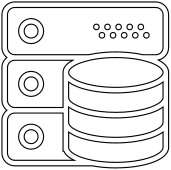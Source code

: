 <?xml version="1.0"?>
<!DOCTYPE ipe SYSTEM "ipe.dtd">
<ipe version="70005" creator="svgtoipe 20091018">
<ipestyle>
<layout paper="60 60" frame="60 60" origin="0 0" crop="no"/>
<opacity name="10%" value="0.10"/>
<opacity name="20%" value="0.20"/>
<opacity name="30%" value="0.30"/>
<opacity name="40%" value="0.40"/>
<opacity name="50%" value="0.50"/>
<opacity name="60%" value="0.60"/>
<opacity name="70%" value="0.70"/>
<opacity name="80%" value="0.80"/>
<opacity name="90%" value="0.90"/>
<pathstyle cap="0" join="0" fillrule="wind"/>
</ipestyle>
<page>
<group matrix="1 0 0 -1 0 60">
<group>
<path>
10.5 6.125 m
8.019 6.125 6 8.144 6 10.625 c
6 13.106 8.019 15.125 10.5 15.125 c
12.981 15.125 15 13.106 15 10.625 c
15 8.144 12.981 6.125 10.5 6.125 c
h
10.5 13.125 m
9.122 13.125 8 12.004 8 10.625 c
8 9.246 9.122 8.125 10.5 8.125 c
11.878 8.125 13 9.246 13 10.625 c
13 12.004 11.878 13.125 10.5 13.125 c
h
</path>
<path>
1 0 0 1 50 9.125 e
</path>
<path>
1 0 0 1 46 9.125 e
</path>
<path>
1 0 0 1 52 12.125 e
</path>
<path>
1 0 0 1 48 12.125 e
</path>
<path>
1 0 0 1 42 9.125 e
</path>
<path>
1 0 0 1 44 12.125 e
</path>
<path>
1 0 0 1 38 9.125 e
</path>
<path>
1 0 0 1 40 12.125 e
</path>
<path>
1 0 0 1 34 9.125 e
</path>
<path>
1 0 0 1 36 12.125 e
</path>
<path>
10.5 25.125 m
8.019 25.125 6 27.144 6 29.625 c
6 32.106 8.019 34.125 10.5 34.125 c
12.981 34.125 15 32.106 15 29.625 c
15 27.144 12.981 25.125 10.5 25.125 c
h
10.5 32.125 m
9.122 32.125 8 31.004 8 29.625 c
8 28.246 9.122 27.125 10.5 27.125 c
11.878 27.125 13 28.246 13 29.625 c
13 31.004 11.878 32.125 10.5 32.125 c
h
</path>
<path>
10.5 44.125 m
8.019 44.125 6 46.144 6 48.625 c
6 51.106 8.019 53.125 10.5 53.125 c
12.981 53.125 15 51.106 15 48.625 c
15 46.144 12.981 44.125 10.5 44.125 c
h
10.5 51.125 m
9.122 51.125 8 50.004 8 48.625 c
8 47.246 9.122 46.125 10.5 46.125 c
11.878 46.125 13 47.246 13 48.625 c
13 50.004 11.878 51.125 10.5 51.125 c
h
</path>
<path>
60 16.517 m
60 4.733 l
60 2.192 57.933 0.125 55.392 0.125 c
4.608 0.125 l
2.067 0.125 0 2.192 0 4.733 c
0 16.516 l
0 17.985 0.703 19.28 1.777 20.124 c
0.703 20.969 0 22.265 0 23.733 c
0 35.516 l
0 36.985 0.703 38.28 1.777 39.124 c
0.703 39.969 0 41.265 0 42.733 c
0 54.516 l
0 57.057 2.067 59.124 4.608 59.124 c
32.483 59.124 l
35.165 59.618 38.105 59.874 41 59.874 c
49.672 59.874 58.816 57.625 59.895 53.321 c
59.962 53.188 60 53.036 60 52.875 c
60 43.875 l
60 43.5 l
60 43.125 l
60 34.875 l
60 34.5 l
60 34.125 l
60 25.5 l
60 25.125 l
60 24.975 59.963 24.836 59.904 24.709 c
59.557 23.245 58.256 22.012 56.342 21.024 c
58.428 20.585 60 18.732 60 16.517 c
h
2 35.517 m
2 23.733 l
2 22.295 3.17 21.125 4.608 21.125 c
25.468 21.125 l
23.659 22.096 22.431 23.294 22.096 24.709 c
22.037 24.837 22 24.975 22 25.125 c
22 25.5 l
22 34.125 l
22 34.5 l
22 34.875 l
22 38.125 l
4.608 38.125 l
3.17 38.125 2 36.955 2 35.517 c
h
24.626 29.38 m
24.671 29.409 24.719 29.438 24.765 29.467 c
24.941 29.577 25.124 29.685 25.315 29.791 c
25.37 29.821 25.423 29.852 25.478 29.881 c
25.711 30.006 25.953 30.128 26.205 30.245 c
26.245 30.264 26.288 30.282 26.328 30.3 c
26.549 30.401 26.776 30.498 27.01 30.593 c
27.079 30.621 27.147 30.649 27.216 30.676 c
27.492 30.784 27.773 30.89 28.064 30.99 c
28.08 30.995 28.096 31 28.112 31.006 c
28.39 31.101 28.676 31.192 28.967 31.28 c
29.045 31.304 29.124 31.327 29.203 31.35 c
29.491 31.434 29.783 31.516 30.082 31.594 c
30.106 31.6 30.129 31.607 30.153 31.613 c
30.475 31.696 30.804 31.773 31.138 31.848 c
31.222 31.867 31.307 31.885 31.391 31.903 c
31.677 31.965 31.966 32.024 32.258 32.08 c
32.316 32.091 32.374 32.103 32.432 32.114 c
32.775 32.178 33.122 32.237 33.473 32.293 c
33.556 32.306 33.641 32.319 33.724 32.332 c
34.015 32.377 34.308 32.419 34.604 32.458 c
34.685 32.469 34.765 32.48 34.847 32.49 c
35.205 32.535 35.565 32.577 35.928 32.615 c
36.001 32.623 36.075 32.629 36.148 32.636 c
36.453 32.666 36.76 32.693 37.067 32.718 c
37.16 32.725 37.252 32.733 37.345 32.74 c
37.712 32.767 38.081 32.791 38.45 32.81 c
38.502 32.813 38.555 32.814 38.608 32.817 c
38.933 32.833 39.259 32.845 39.585 32.854 c
39.683 32.857 39.781 32.86 39.88 32.862 c
40.253 32.87 40.626 32.876 40.998 32.876 c
41.37 32.876 41.743 32.87 42.116 32.862 c
42.214 32.86 42.312 32.857 42.411 32.854 c
42.737 32.845 43.062 32.833 43.388 32.817 c
43.441 32.814 43.493 32.813 43.546 32.81 c
43.915 32.791 44.284 32.767 44.651 32.74 c
44.744 32.733 44.836 32.726 44.929 32.718 c
45.237 32.694 45.543 32.666 45.848 32.636 c
45.921 32.629 45.995 32.622 46.068 32.615 c
46.431 32.577 46.791 32.536 47.149 32.49 c
47.23 32.48 47.311 32.469 47.392 32.458 c
47.687 32.419 47.981 32.377 48.272 32.332 c
48.356 32.319 48.44 32.307 48.523 32.293 c
48.874 32.237 49.221 32.178 49.564 32.114 c
49.623 32.103 49.68 32.091 49.738 32.08 c
50.031 32.024 50.32 31.965 50.605 31.903 c
50.69 31.884 50.774 31.866 50.858 31.848 c
51.191 31.773 51.521 31.696 51.843 31.613 c
51.867 31.607 51.89 31.6 51.914 31.594 c
52.213 31.517 52.505 31.435 52.793 31.35 c
52.872 31.327 52.951 31.304 53.029 31.28 c
53.32 31.192 53.606 31.101 53.884 31.006 c
53.9 31.001 53.916 30.996 53.932 30.99 c
54.223 30.889 54.505 30.784 54.78 30.676 c
54.85 30.649 54.918 30.621 54.986 30.593 c
55.22 30.498 55.447 30.401 55.668 30.3 c
55.709 30.281 55.751 30.264 55.791 30.245 c
56.043 30.128 56.284 30.006 56.518 29.881 c
56.574 29.851 56.627 29.821 56.681 29.791 c
56.871 29.686 57.054 29.578 57.231 29.467 c
57.277 29.438 57.325 29.41 57.37 29.38 c
57.577 29.246 57.773 29.108 57.959 28.966 c
57.971 28.957 57.985 28.949 57.997 28.94 c
57.997 33.928 l
57.973 34.044 57.957 34.162 57.976 34.281 c
57.99 34.354 58 34.426 58 34.5 c
58 34.61 57.969 34.722 57.942 34.833 c
57.921 34.919 57.894 35.006 57.858 35.092 c
57.826 35.167 57.786 35.243 57.742 35.318 c
57.699 35.393 57.652 35.469 57.598 35.544 c
57.521 35.648 57.434 35.752 57.335 35.856 c
57.298 35.896 57.261 35.936 57.221 35.976 c
55.104 38.024 48.857 39.874 41.001 39.874 c
33.15 39.874 26.906 38.026 24.785 35.979 c
24.741 35.935 24.701 35.892 24.661 35.848 c
24.567 35.748 24.482 35.648 24.408 35.548 c
24.351 35.469 24.301 35.39 24.256 35.31 c
24.215 35.239 24.177 35.168 24.146 35.096 c
24.107 35.005 24.08 34.915 24.058 34.825 c
24.031 34.717 24 34.608 24 34.5 c
24 34.429 24.009 34.358 24.021 34.288 c
24.042 34.158 24.029 34.028 24 33.903 c
24 28.939 l
24.012 28.948 24.026 28.956 24.038 28.965 c
24.223 29.107 24.419 29.245 24.626 29.38 c
h
57.857 44.092 m
57.825 44.167 57.785 44.243 57.741 44.318 c
57.698 44.393 57.651 44.469 57.597 44.544 c
57.52 44.648 57.433 44.752 57.334 44.856 c
57.297 44.896 57.26 44.936 57.22 44.976 c
55.103 47.024 48.856 48.874 41 48.874 c
33.149 48.874 26.905 47.026 24.784 44.979 c
24.74 44.935 24.7 44.892 24.66 44.848 c
24.566 44.748 24.481 44.648 24.407 44.548 c
24.35 44.469 24.3 44.39 24.255 44.31 c
24.214 44.239 24.176 44.168 24.145 44.096 c
24.106 44.005 24.079 43.915 24.057 43.825 c
24.034 43.731 24.01 43.636 24.007 43.542 c
24.007 43.422 l
24.011 43.377 24.013 43.332 24.02 43.287 c
24.034 43.201 24.015 43.117 24.006 43.032 c
24 38.125 l
24 37.939 l
24.04 37.97 24.087 37.999 24.129 38.029 c
24.255 38.123 24.387 38.215 24.522 38.306 c
24.632 38.379 24.746 38.451 24.862 38.523 c
25.041 38.633 25.221 38.742 25.413 38.847 c
25.415 38.848 25.417 38.849 25.418 38.85 c
27.504 39.987 30.372 40.808 33.543 41.305 c
33.567 41.309 33.591 41.312 33.615 41.316 c
34.638 41.475 35.688 41.599 36.756 41.69 c
36.983 41.709 37.209 41.729 37.438 41.745 c
37.661 41.761 37.884 41.775 38.108 41.787 c
38.41 41.804 38.712 41.819 39.014 41.831 c
39.19 41.838 39.366 41.846 39.543 41.851 c
40.03 41.865 40.516 41.875 41.001 41.875 c
41.485 41.875 41.971 41.866 42.456 41.852 c
42.634 41.847 42.811 41.839 42.989 41.832 c
43.289 41.82 43.588 41.806 43.887 41.789 c
44.113 41.776 44.338 41.762 44.563 41.746 c
44.788 41.73 45.01 41.711 45.234 41.692 c
46.312 41.601 47.372 41.475 48.404 41.315 c
48.419 41.313 48.435 41.31 48.45 41.308 c
51.915 40.766 55.014 39.835 57.131 38.529 c
57.246 38.458 57.36 38.387 57.469 38.314 c
57.604 38.224 57.736 38.132 57.861 38.038 c
57.906 38.005 57.957 37.974 58.001 37.94 c
58.001 42.928 l
57.977 43.044 57.961 43.162 57.98 43.281 c
57.99 43.354 58 43.426 58 43.5 c
58 43.61 57.969 43.722 57.942 43.833 c
57.92 43.919 57.894 44.006 57.857 44.092 c
h
4.608 57.125 m
3.17 57.125 2 55.955 2 54.517 c
2 42.733 l
2 41.295 3.17 40.125 4.608 40.125 c
22 40.125 l
22 43.125 l
22 43.5 l
22 43.875 l
22 52.875 l
22 53.875 l
22.296 53.875 l
22.312 53.912 22.335 53.948 22.353 53.985 c
22.388 54.06 22.427 54.133 22.467 54.207 c
22.549 54.355 22.642 54.501 22.745 54.645 c
22.847 54.79 22.962 54.93 23.084 55.069 c
23.146 55.139 23.208 55.208 23.275 55.277 c
23.658 55.672 24.118 56.042 24.649 56.388 c
24.667 56.4 24.686 56.412 24.705 56.424 c
25.089 56.671 25.504 56.905 25.953 57.126 c
4.608 57.126 l
h
58 52.619 m
57.992 52.65 57.985 52.682 57.98 52.713 c
57.571 55.206 50.65 57.875 41 57.875 c
37.921 57.875 35.125 57.602 32.724 57.151 c
32.725 57.143 l
27.752 56.202 25 54.613 24.23 53.273 c
24.229 53.272 24.228 53.271 24.228 53.269 c
24.193 53.207 24.168 53.146 24.141 53.086 c
24.089 52.961 24.04 52.837 24.02 52.713 c
24.012 46.948 l
24.048 46.976 24.091 47.002 24.128 47.03 c
24.254 47.124 24.386 47.216 24.521 47.307 c
24.631 47.38 24.745 47.452 24.861 47.524 c
25.04 47.634 25.22 47.743 25.412 47.848 c
25.414 47.849 25.416 47.85 25.417 47.851 c
27.503 48.988 30.371 49.809 33.542 50.306 c
33.566 50.31 33.59 50.313 33.614 50.317 c
34.637 50.476 35.687 50.6 36.755 50.691 c
36.982 50.71 37.208 50.73 37.437 50.746 c
37.66 50.762 37.883 50.776 38.107 50.788 c
38.409 50.805 38.711 50.82 39.013 50.832 c
39.189 50.839 39.365 50.847 39.542 50.852 c
40.029 50.866 40.515 50.876 41 50.876 c
41.484 50.876 41.97 50.867 42.455 50.853 c
42.633 50.848 42.81 50.84 42.988 50.833 c
43.288 50.821 43.587 50.807 43.886 50.79 c
44.112 50.777 44.337 50.763 44.562 50.747 c
44.787 50.731 45.009 50.712 45.233 50.693 c
46.311 50.602 47.371 50.476 48.403 50.316 c
48.418 50.314 48.434 50.311 48.449 50.309 c
51.914 49.767 55.013 48.836 57.13 47.53 c
57.245 47.459 57.359 47.388 57.468 47.315 c
57.603 47.225 57.735 47.133 57.86 47.039 c
57.905 47.006 57.956 46.975 58 46.941 c
58 52.619 l
h
58 25.5 m
58 28.037 50.729 30.875 41 30.875 c
31.27 30.875 24 28.037 24 25.5 c
24 25.372 24.031 25.242 24.068 25.112 c
24.108 24.983 24.162 24.851 24.242 24.715 c
24.245 24.709 24.248 24.703 24.251 24.697 c
24.584 24.141 25.255 23.543 26.288 22.966 c
26.332 22.942 26.377 22.918 26.422 22.894 c
26.599 22.798 26.786 22.703 26.983 22.609 c
27.212 22.502 27.447 22.395 27.699 22.292 c
27.748 22.271 27.799 22.251 27.85 22.231 c
29.012 21.768 30.412 21.357 31.988 21.021 c
32.481 20.917 32.983 20.819 33.499 20.733 c
33.636 20.71 33.77 20.686 33.909 20.664 c
38.386 19.974 43.609 19.974 48.086 20.664 c
48.227 20.686 48.363 20.711 48.502 20.734 c
49.015 20.819 49.514 20.916 50.003 21.02 c
54.878 22.058 58 23.841 58 25.5 c
h
58 16.517 m
58 17.955 56.83 19.125 55.392 19.125 c
50.762 19.125 l
50.704 19.112 50.64 19.104 50.582 19.091 c
49.926 18.949 49.251 18.822 48.561 18.712 c
48.494 18.702 48.427 18.691 48.36 18.681 c
45.999 18.314 43.479 18.125 41 18.125 c
38.521 18.125 36.003 18.314 33.642 18.681 c
33.573 18.691 33.505 18.702 33.436 18.712 c
32.748 18.822 32.075 18.949 31.421 19.09 c
31.362 19.103 31.296 19.111 31.237 19.124 c
4.608 19.124 l
3.17 19.125 2 17.955 2 16.517 c
2 4.733 l
2 3.295 3.17 2.125 4.608 2.125 c
55.391 2.125 l
56.83 2.125 58 3.295 58 4.733 c
58 16.517 l
h
</path>
</group>
<group>
</group>
<group>
</group>
<group>
</group>
<group>
</group>
<group>
</group>
<group>
</group>
<group>
</group>
<group>
</group>
<group>
</group>
<group>
</group>
<group>
</group>
<group>
</group>
<group>
</group>
<group>
</group>
<group>
</group>
</group>
</page>
</ipe>

